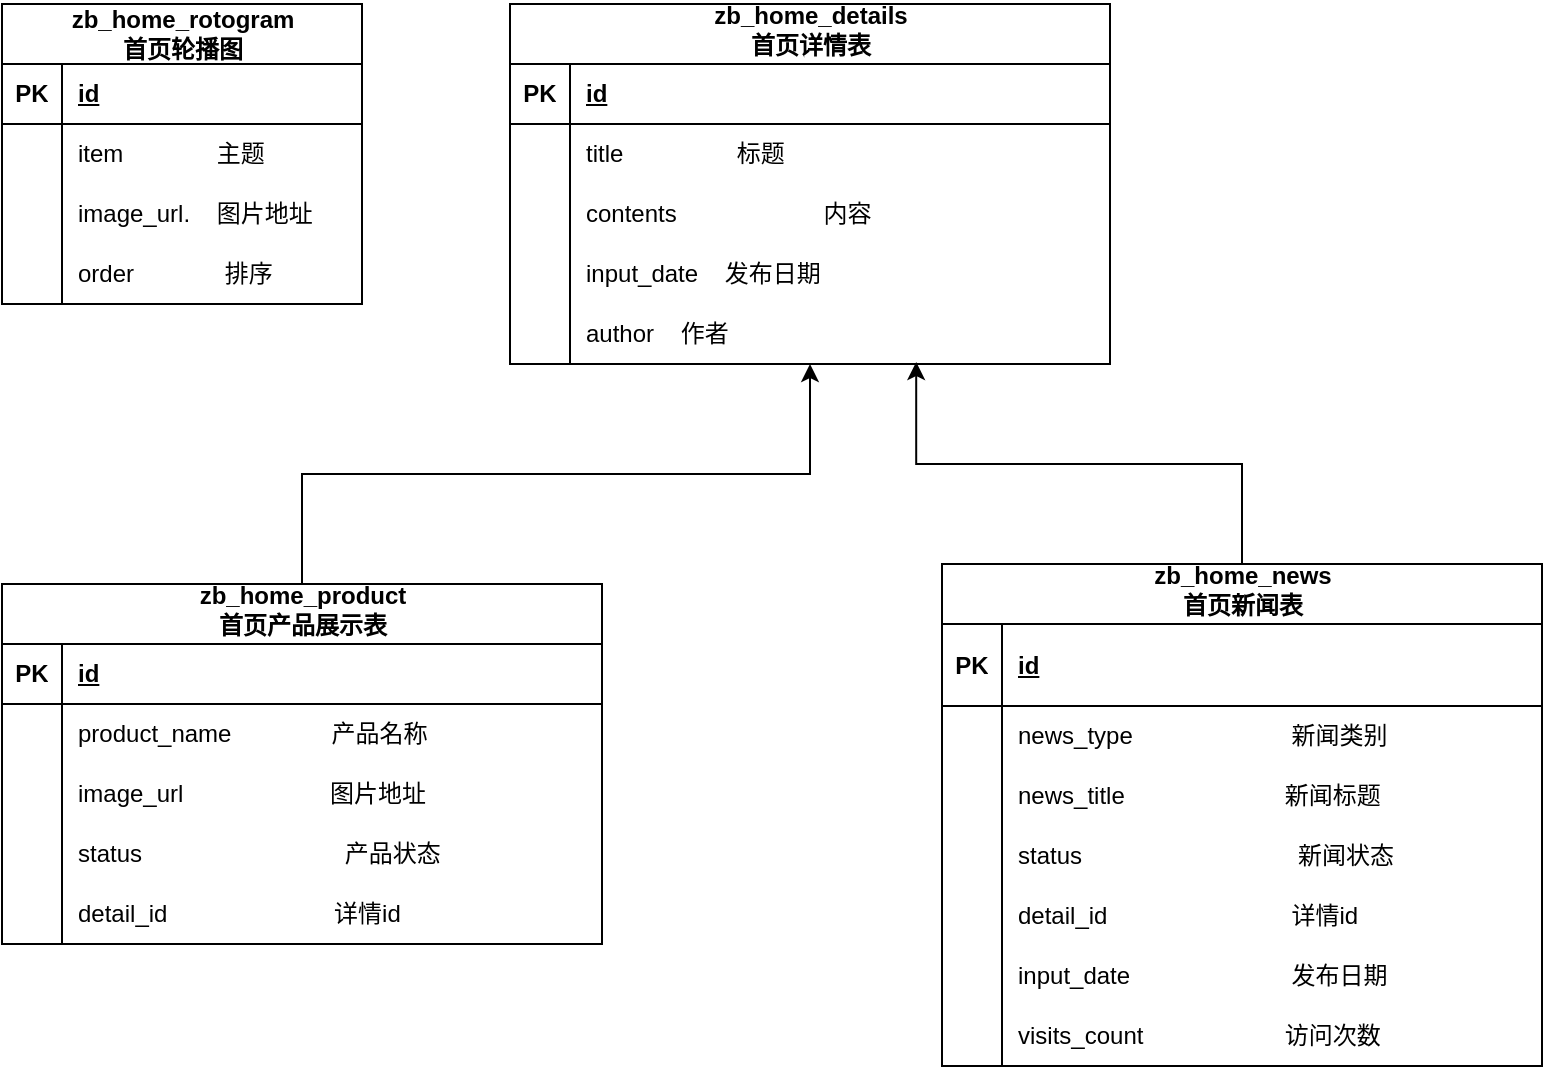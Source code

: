 <mxfile version="21.3.5" type="github">
  <diagram name="第 1 页" id="syiM_yleGJ8HOB4GZRZs">
    <mxGraphModel dx="1434" dy="771" grid="1" gridSize="10" guides="1" tooltips="1" connect="1" arrows="1" fold="1" page="1" pageScale="1" pageWidth="827" pageHeight="1169" math="0" shadow="0">
      <root>
        <mxCell id="0" />
        <mxCell id="1" parent="0" />
        <mxCell id="62JwEKZH6Iw0JbEhYxLb-7" value="zb_home_rotogram&lt;br&gt;首页轮播图" style="shape=table;startSize=30;container=1;collapsible=1;childLayout=tableLayout;fixedRows=1;rowLines=0;fontStyle=1;align=center;resizeLast=1;html=1;" parent="1" vertex="1">
          <mxGeometry x="10" y="100" width="180" height="150" as="geometry" />
        </mxCell>
        <mxCell id="62JwEKZH6Iw0JbEhYxLb-8" value="" style="shape=tableRow;horizontal=0;startSize=0;swimlaneHead=0;swimlaneBody=0;fillColor=none;collapsible=0;dropTarget=0;points=[[0,0.5],[1,0.5]];portConstraint=eastwest;top=0;left=0;right=0;bottom=1;" parent="62JwEKZH6Iw0JbEhYxLb-7" vertex="1">
          <mxGeometry y="30" width="180" height="30" as="geometry" />
        </mxCell>
        <mxCell id="62JwEKZH6Iw0JbEhYxLb-9" value="PK" style="shape=partialRectangle;connectable=0;fillColor=none;top=0;left=0;bottom=0;right=0;fontStyle=1;overflow=hidden;whiteSpace=wrap;html=1;" parent="62JwEKZH6Iw0JbEhYxLb-8" vertex="1">
          <mxGeometry width="30" height="30" as="geometry">
            <mxRectangle width="30" height="30" as="alternateBounds" />
          </mxGeometry>
        </mxCell>
        <mxCell id="62JwEKZH6Iw0JbEhYxLb-10" value="id" style="shape=partialRectangle;connectable=0;fillColor=none;top=0;left=0;bottom=0;right=0;align=left;spacingLeft=6;fontStyle=5;overflow=hidden;whiteSpace=wrap;html=1;" parent="62JwEKZH6Iw0JbEhYxLb-8" vertex="1">
          <mxGeometry x="30" width="150" height="30" as="geometry">
            <mxRectangle width="150" height="30" as="alternateBounds" />
          </mxGeometry>
        </mxCell>
        <mxCell id="62JwEKZH6Iw0JbEhYxLb-11" value="" style="shape=tableRow;horizontal=0;startSize=0;swimlaneHead=0;swimlaneBody=0;fillColor=none;collapsible=0;dropTarget=0;points=[[0,0.5],[1,0.5]];portConstraint=eastwest;top=0;left=0;right=0;bottom=0;" parent="62JwEKZH6Iw0JbEhYxLb-7" vertex="1">
          <mxGeometry y="60" width="180" height="30" as="geometry" />
        </mxCell>
        <mxCell id="62JwEKZH6Iw0JbEhYxLb-12" value="" style="shape=partialRectangle;connectable=0;fillColor=none;top=0;left=0;bottom=0;right=0;editable=1;overflow=hidden;whiteSpace=wrap;html=1;" parent="62JwEKZH6Iw0JbEhYxLb-11" vertex="1">
          <mxGeometry width="30" height="30" as="geometry">
            <mxRectangle width="30" height="30" as="alternateBounds" />
          </mxGeometry>
        </mxCell>
        <mxCell id="62JwEKZH6Iw0JbEhYxLb-13" value="item&amp;nbsp; &amp;nbsp; &amp;nbsp; &amp;nbsp; &amp;nbsp; &amp;nbsp; &amp;nbsp; 主题" style="shape=partialRectangle;connectable=0;fillColor=none;top=0;left=0;bottom=0;right=0;align=left;spacingLeft=6;overflow=hidden;whiteSpace=wrap;html=1;" parent="62JwEKZH6Iw0JbEhYxLb-11" vertex="1">
          <mxGeometry x="30" width="150" height="30" as="geometry">
            <mxRectangle width="150" height="30" as="alternateBounds" />
          </mxGeometry>
        </mxCell>
        <mxCell id="62JwEKZH6Iw0JbEhYxLb-14" value="" style="shape=tableRow;horizontal=0;startSize=0;swimlaneHead=0;swimlaneBody=0;fillColor=none;collapsible=0;dropTarget=0;points=[[0,0.5],[1,0.5]];portConstraint=eastwest;top=0;left=0;right=0;bottom=0;" parent="62JwEKZH6Iw0JbEhYxLb-7" vertex="1">
          <mxGeometry y="90" width="180" height="30" as="geometry" />
        </mxCell>
        <mxCell id="62JwEKZH6Iw0JbEhYxLb-15" value="" style="shape=partialRectangle;connectable=0;fillColor=none;top=0;left=0;bottom=0;right=0;editable=1;overflow=hidden;whiteSpace=wrap;html=1;" parent="62JwEKZH6Iw0JbEhYxLb-14" vertex="1">
          <mxGeometry width="30" height="30" as="geometry">
            <mxRectangle width="30" height="30" as="alternateBounds" />
          </mxGeometry>
        </mxCell>
        <mxCell id="62JwEKZH6Iw0JbEhYxLb-16" value="image_url.&amp;nbsp; &amp;nbsp; 图片地址" style="shape=partialRectangle;connectable=0;fillColor=none;top=0;left=0;bottom=0;right=0;align=left;spacingLeft=6;overflow=hidden;whiteSpace=wrap;html=1;" parent="62JwEKZH6Iw0JbEhYxLb-14" vertex="1">
          <mxGeometry x="30" width="150" height="30" as="geometry">
            <mxRectangle width="150" height="30" as="alternateBounds" />
          </mxGeometry>
        </mxCell>
        <mxCell id="fqI9uryjgh6xHS4i4VFl-1" style="shape=tableRow;horizontal=0;startSize=0;swimlaneHead=0;swimlaneBody=0;fillColor=none;collapsible=0;dropTarget=0;points=[[0,0.5],[1,0.5]];portConstraint=eastwest;top=0;left=0;right=0;bottom=0;" parent="62JwEKZH6Iw0JbEhYxLb-7" vertex="1">
          <mxGeometry y="120" width="180" height="30" as="geometry" />
        </mxCell>
        <mxCell id="fqI9uryjgh6xHS4i4VFl-2" style="shape=partialRectangle;connectable=0;fillColor=none;top=0;left=0;bottom=0;right=0;editable=1;overflow=hidden;whiteSpace=wrap;html=1;" parent="fqI9uryjgh6xHS4i4VFl-1" vertex="1">
          <mxGeometry width="30" height="30" as="geometry">
            <mxRectangle width="30" height="30" as="alternateBounds" />
          </mxGeometry>
        </mxCell>
        <mxCell id="fqI9uryjgh6xHS4i4VFl-3" value="order&amp;nbsp;&lt;span style=&quot;white-space: pre;&quot;&gt;&#x9;&lt;/span&gt;&amp;nbsp; &amp;nbsp; &amp;nbsp; 排序" style="shape=partialRectangle;connectable=0;fillColor=none;top=0;left=0;bottom=0;right=0;align=left;spacingLeft=6;overflow=hidden;whiteSpace=wrap;html=1;" parent="fqI9uryjgh6xHS4i4VFl-1" vertex="1">
          <mxGeometry x="30" width="150" height="30" as="geometry">
            <mxRectangle width="150" height="30" as="alternateBounds" />
          </mxGeometry>
        </mxCell>
        <mxCell id="62JwEKZH6Iw0JbEhYxLb-57" value="" style="edgeStyle=orthogonalEdgeStyle;rounded=0;orthogonalLoop=1;jettySize=auto;html=1;" parent="1" source="62JwEKZH6Iw0JbEhYxLb-20" target="62JwEKZH6Iw0JbEhYxLb-44" edge="1">
          <mxGeometry relative="1" as="geometry" />
        </mxCell>
        <mxCell id="62JwEKZH6Iw0JbEhYxLb-20" value="zb_home_product&lt;br&gt;首页产品展示表" style="shape=table;startSize=30;container=1;collapsible=1;childLayout=tableLayout;fixedRows=1;rowLines=0;fontStyle=1;align=center;resizeLast=1;html=1;verticalAlign=bottom;" parent="1" vertex="1">
          <mxGeometry x="10" y="390" width="300" height="180" as="geometry" />
        </mxCell>
        <mxCell id="62JwEKZH6Iw0JbEhYxLb-21" value="" style="shape=tableRow;horizontal=0;startSize=0;swimlaneHead=0;swimlaneBody=0;fillColor=none;collapsible=0;dropTarget=0;points=[[0,0.5],[1,0.5]];portConstraint=eastwest;top=0;left=0;right=0;bottom=1;" parent="62JwEKZH6Iw0JbEhYxLb-20" vertex="1">
          <mxGeometry y="30" width="300" height="30" as="geometry" />
        </mxCell>
        <mxCell id="62JwEKZH6Iw0JbEhYxLb-22" value="PK" style="shape=partialRectangle;connectable=0;fillColor=none;top=0;left=0;bottom=0;right=0;fontStyle=1;overflow=hidden;whiteSpace=wrap;html=1;" parent="62JwEKZH6Iw0JbEhYxLb-21" vertex="1">
          <mxGeometry width="30" height="30" as="geometry">
            <mxRectangle width="30" height="30" as="alternateBounds" />
          </mxGeometry>
        </mxCell>
        <mxCell id="62JwEKZH6Iw0JbEhYxLb-23" value="id" style="shape=partialRectangle;connectable=0;fillColor=none;top=0;left=0;bottom=0;right=0;align=left;spacingLeft=6;fontStyle=5;overflow=hidden;whiteSpace=wrap;html=1;" parent="62JwEKZH6Iw0JbEhYxLb-21" vertex="1">
          <mxGeometry x="30" width="270" height="30" as="geometry">
            <mxRectangle width="270" height="30" as="alternateBounds" />
          </mxGeometry>
        </mxCell>
        <mxCell id="62JwEKZH6Iw0JbEhYxLb-24" value="" style="shape=tableRow;horizontal=0;startSize=0;swimlaneHead=0;swimlaneBody=0;fillColor=none;collapsible=0;dropTarget=0;points=[[0,0.5],[1,0.5]];portConstraint=eastwest;top=0;left=0;right=0;bottom=0;" parent="62JwEKZH6Iw0JbEhYxLb-20" vertex="1">
          <mxGeometry y="60" width="300" height="30" as="geometry" />
        </mxCell>
        <mxCell id="62JwEKZH6Iw0JbEhYxLb-25" value="" style="shape=partialRectangle;connectable=0;fillColor=none;top=0;left=0;bottom=0;right=0;editable=1;overflow=hidden;whiteSpace=wrap;html=1;" parent="62JwEKZH6Iw0JbEhYxLb-24" vertex="1">
          <mxGeometry width="30" height="30" as="geometry">
            <mxRectangle width="30" height="30" as="alternateBounds" />
          </mxGeometry>
        </mxCell>
        <mxCell id="62JwEKZH6Iw0JbEhYxLb-26" value="product_name&amp;nbsp; &amp;nbsp; &amp;nbsp; &amp;nbsp; &amp;nbsp; &amp;nbsp; &amp;nbsp; &amp;nbsp;产品名称" style="shape=partialRectangle;connectable=0;fillColor=none;top=0;left=0;bottom=0;right=0;align=left;spacingLeft=6;overflow=hidden;whiteSpace=wrap;html=1;" parent="62JwEKZH6Iw0JbEhYxLb-24" vertex="1">
          <mxGeometry x="30" width="270" height="30" as="geometry">
            <mxRectangle width="270" height="30" as="alternateBounds" />
          </mxGeometry>
        </mxCell>
        <mxCell id="62JwEKZH6Iw0JbEhYxLb-27" value="" style="shape=tableRow;horizontal=0;startSize=0;swimlaneHead=0;swimlaneBody=0;fillColor=none;collapsible=0;dropTarget=0;points=[[0,0.5],[1,0.5]];portConstraint=eastwest;top=0;left=0;right=0;bottom=0;" parent="62JwEKZH6Iw0JbEhYxLb-20" vertex="1">
          <mxGeometry y="90" width="300" height="30" as="geometry" />
        </mxCell>
        <mxCell id="62JwEKZH6Iw0JbEhYxLb-28" value="" style="shape=partialRectangle;connectable=0;fillColor=none;top=0;left=0;bottom=0;right=0;editable=1;overflow=hidden;whiteSpace=wrap;html=1;" parent="62JwEKZH6Iw0JbEhYxLb-27" vertex="1">
          <mxGeometry width="30" height="30" as="geometry">
            <mxRectangle width="30" height="30" as="alternateBounds" />
          </mxGeometry>
        </mxCell>
        <mxCell id="62JwEKZH6Iw0JbEhYxLb-29" value="image_url&amp;nbsp; &amp;nbsp; &amp;nbsp; &amp;nbsp; &amp;nbsp; &amp;nbsp; &amp;nbsp; &amp;nbsp; &amp;nbsp; &amp;nbsp; &amp;nbsp; 图片地址" style="shape=partialRectangle;connectable=0;fillColor=none;top=0;left=0;bottom=0;right=0;align=left;spacingLeft=6;overflow=hidden;whiteSpace=wrap;html=1;" parent="62JwEKZH6Iw0JbEhYxLb-27" vertex="1">
          <mxGeometry x="30" width="270" height="30" as="geometry">
            <mxRectangle width="270" height="30" as="alternateBounds" />
          </mxGeometry>
        </mxCell>
        <mxCell id="62JwEKZH6Iw0JbEhYxLb-74" style="shape=tableRow;horizontal=0;startSize=0;swimlaneHead=0;swimlaneBody=0;fillColor=none;collapsible=0;dropTarget=0;points=[[0,0.5],[1,0.5]];portConstraint=eastwest;top=0;left=0;right=0;bottom=0;" parent="62JwEKZH6Iw0JbEhYxLb-20" vertex="1">
          <mxGeometry y="120" width="300" height="30" as="geometry" />
        </mxCell>
        <mxCell id="62JwEKZH6Iw0JbEhYxLb-75" style="shape=partialRectangle;connectable=0;fillColor=none;top=0;left=0;bottom=0;right=0;editable=1;overflow=hidden;whiteSpace=wrap;html=1;" parent="62JwEKZH6Iw0JbEhYxLb-74" vertex="1">
          <mxGeometry width="30" height="30" as="geometry">
            <mxRectangle width="30" height="30" as="alternateBounds" />
          </mxGeometry>
        </mxCell>
        <mxCell id="62JwEKZH6Iw0JbEhYxLb-76" value="status&lt;span style=&quot;white-space: pre;&quot;&gt; &lt;span style=&quot;white-space: pre;&quot;&gt; &lt;span style=&quot;white-space: pre;&quot;&gt;&#x9;&lt;/span&gt;&lt;span style=&quot;white-space: pre;&quot;&gt;&#x9;&lt;/span&gt;&lt;span style=&quot;white-space: pre;&quot;&gt;&#x9;&lt;/span&gt;&lt;span style=&quot;white-space: pre;&quot;&gt;&#x9;&lt;/span&gt;&lt;/span&gt;&lt;/span&gt;产品状态" style="shape=partialRectangle;connectable=0;fillColor=none;top=0;left=0;bottom=0;right=0;align=left;spacingLeft=6;overflow=hidden;whiteSpace=wrap;html=1;" parent="62JwEKZH6Iw0JbEhYxLb-74" vertex="1">
          <mxGeometry x="30" width="270" height="30" as="geometry">
            <mxRectangle width="270" height="30" as="alternateBounds" />
          </mxGeometry>
        </mxCell>
        <mxCell id="62JwEKZH6Iw0JbEhYxLb-41" style="shape=tableRow;horizontal=0;startSize=0;swimlaneHead=0;swimlaneBody=0;fillColor=none;collapsible=0;dropTarget=0;points=[[0,0.5],[1,0.5]];portConstraint=eastwest;top=0;left=0;right=0;bottom=0;" parent="62JwEKZH6Iw0JbEhYxLb-20" vertex="1">
          <mxGeometry y="150" width="300" height="30" as="geometry" />
        </mxCell>
        <mxCell id="62JwEKZH6Iw0JbEhYxLb-42" style="shape=partialRectangle;connectable=0;fillColor=none;top=0;left=0;bottom=0;right=0;editable=1;overflow=hidden;whiteSpace=wrap;html=1;" parent="62JwEKZH6Iw0JbEhYxLb-41" vertex="1">
          <mxGeometry width="30" height="30" as="geometry">
            <mxRectangle width="30" height="30" as="alternateBounds" />
          </mxGeometry>
        </mxCell>
        <mxCell id="62JwEKZH6Iw0JbEhYxLb-43" value="detail_id&amp;nbsp; &amp;nbsp; &amp;nbsp; &amp;nbsp; &amp;nbsp; &amp;nbsp; &amp;nbsp; &amp;nbsp; &amp;nbsp; &amp;nbsp; &amp;nbsp; &amp;nbsp; &amp;nbsp;详情id" style="shape=partialRectangle;connectable=0;fillColor=none;top=0;left=0;bottom=0;right=0;align=left;spacingLeft=6;overflow=hidden;whiteSpace=wrap;html=1;" parent="62JwEKZH6Iw0JbEhYxLb-41" vertex="1">
          <mxGeometry x="30" width="270" height="30" as="geometry">
            <mxRectangle width="270" height="30" as="alternateBounds" />
          </mxGeometry>
        </mxCell>
        <mxCell id="62JwEKZH6Iw0JbEhYxLb-44" value="zb_home_details&lt;br&gt;首页详情表" style="shape=table;startSize=30;container=1;collapsible=1;childLayout=tableLayout;fixedRows=1;rowLines=0;fontStyle=1;align=center;resizeLast=1;html=1;verticalAlign=bottom;" parent="1" vertex="1">
          <mxGeometry x="264" y="100" width="300" height="180" as="geometry" />
        </mxCell>
        <mxCell id="62JwEKZH6Iw0JbEhYxLb-45" value="" style="shape=tableRow;horizontal=0;startSize=0;swimlaneHead=0;swimlaneBody=0;fillColor=none;collapsible=0;dropTarget=0;points=[[0,0.5],[1,0.5]];portConstraint=eastwest;top=0;left=0;right=0;bottom=1;" parent="62JwEKZH6Iw0JbEhYxLb-44" vertex="1">
          <mxGeometry y="30" width="300" height="30" as="geometry" />
        </mxCell>
        <mxCell id="62JwEKZH6Iw0JbEhYxLb-46" value="PK" style="shape=partialRectangle;connectable=0;fillColor=none;top=0;left=0;bottom=0;right=0;fontStyle=1;overflow=hidden;whiteSpace=wrap;html=1;" parent="62JwEKZH6Iw0JbEhYxLb-45" vertex="1">
          <mxGeometry width="30" height="30" as="geometry">
            <mxRectangle width="30" height="30" as="alternateBounds" />
          </mxGeometry>
        </mxCell>
        <mxCell id="62JwEKZH6Iw0JbEhYxLb-47" value="id" style="shape=partialRectangle;connectable=0;fillColor=none;top=0;left=0;bottom=0;right=0;align=left;spacingLeft=6;fontStyle=5;overflow=hidden;whiteSpace=wrap;html=1;" parent="62JwEKZH6Iw0JbEhYxLb-45" vertex="1">
          <mxGeometry x="30" width="270" height="30" as="geometry">
            <mxRectangle width="270" height="30" as="alternateBounds" />
          </mxGeometry>
        </mxCell>
        <mxCell id="62JwEKZH6Iw0JbEhYxLb-48" value="" style="shape=tableRow;horizontal=0;startSize=0;swimlaneHead=0;swimlaneBody=0;fillColor=none;collapsible=0;dropTarget=0;points=[[0,0.5],[1,0.5]];portConstraint=eastwest;top=0;left=0;right=0;bottom=0;" parent="62JwEKZH6Iw0JbEhYxLb-44" vertex="1">
          <mxGeometry y="60" width="300" height="30" as="geometry" />
        </mxCell>
        <mxCell id="62JwEKZH6Iw0JbEhYxLb-49" value="" style="shape=partialRectangle;connectable=0;fillColor=none;top=0;left=0;bottom=0;right=0;editable=1;overflow=hidden;whiteSpace=wrap;html=1;" parent="62JwEKZH6Iw0JbEhYxLb-48" vertex="1">
          <mxGeometry width="30" height="30" as="geometry">
            <mxRectangle width="30" height="30" as="alternateBounds" />
          </mxGeometry>
        </mxCell>
        <mxCell id="62JwEKZH6Iw0JbEhYxLb-50" value="title&amp;nbsp; &amp;nbsp; &amp;nbsp; &amp;nbsp; &amp;nbsp; &amp;nbsp; &amp;nbsp;&amp;nbsp;&lt;span style=&quot;white-space: pre;&quot;&gt; &lt;/span&gt;&lt;span style=&quot;white-space: pre;&quot;&gt; &lt;/span&gt;&lt;span style=&quot;white-space: pre;&quot;&gt; &lt;/span&gt;标题" style="shape=partialRectangle;connectable=0;fillColor=none;top=0;left=0;bottom=0;right=0;align=left;spacingLeft=6;overflow=hidden;whiteSpace=wrap;html=1;" parent="62JwEKZH6Iw0JbEhYxLb-48" vertex="1">
          <mxGeometry x="30" width="270" height="30" as="geometry">
            <mxRectangle width="270" height="30" as="alternateBounds" />
          </mxGeometry>
        </mxCell>
        <mxCell id="62JwEKZH6Iw0JbEhYxLb-51" value="" style="shape=tableRow;horizontal=0;startSize=0;swimlaneHead=0;swimlaneBody=0;fillColor=none;collapsible=0;dropTarget=0;points=[[0,0.5],[1,0.5]];portConstraint=eastwest;top=0;left=0;right=0;bottom=0;" parent="62JwEKZH6Iw0JbEhYxLb-44" vertex="1">
          <mxGeometry y="90" width="300" height="30" as="geometry" />
        </mxCell>
        <mxCell id="62JwEKZH6Iw0JbEhYxLb-52" value="" style="shape=partialRectangle;connectable=0;fillColor=none;top=0;left=0;bottom=0;right=0;editable=1;overflow=hidden;whiteSpace=wrap;html=1;" parent="62JwEKZH6Iw0JbEhYxLb-51" vertex="1">
          <mxGeometry width="30" height="30" as="geometry">
            <mxRectangle width="30" height="30" as="alternateBounds" />
          </mxGeometry>
        </mxCell>
        <mxCell id="62JwEKZH6Iw0JbEhYxLb-53" value="contents&amp;nbsp; &amp;nbsp; &amp;nbsp; &amp;nbsp; &amp;nbsp; &amp;nbsp; &amp;nbsp; &amp;nbsp; &amp;nbsp; &amp;nbsp; &amp;nbsp;&lt;span style=&quot;white-space: pre;&quot;&gt; &lt;/span&gt;内容" style="shape=partialRectangle;connectable=0;fillColor=none;top=0;left=0;bottom=0;right=0;align=left;spacingLeft=6;overflow=hidden;whiteSpace=wrap;html=1;" parent="62JwEKZH6Iw0JbEhYxLb-51" vertex="1">
          <mxGeometry x="30" width="270" height="30" as="geometry">
            <mxRectangle width="270" height="30" as="alternateBounds" />
          </mxGeometry>
        </mxCell>
        <mxCell id="62JwEKZH6Iw0JbEhYxLb-54" style="shape=tableRow;horizontal=0;startSize=0;swimlaneHead=0;swimlaneBody=0;fillColor=none;collapsible=0;dropTarget=0;points=[[0,0.5],[1,0.5]];portConstraint=eastwest;top=0;left=0;right=0;bottom=0;" parent="62JwEKZH6Iw0JbEhYxLb-44" vertex="1">
          <mxGeometry y="120" width="300" height="30" as="geometry" />
        </mxCell>
        <mxCell id="62JwEKZH6Iw0JbEhYxLb-55" style="shape=partialRectangle;connectable=0;fillColor=none;top=0;left=0;bottom=0;right=0;editable=1;overflow=hidden;whiteSpace=wrap;html=1;" parent="62JwEKZH6Iw0JbEhYxLb-54" vertex="1">
          <mxGeometry width="30" height="30" as="geometry">
            <mxRectangle width="30" height="30" as="alternateBounds" />
          </mxGeometry>
        </mxCell>
        <mxCell id="62JwEKZH6Iw0JbEhYxLb-56" value="input_date &lt;span style=&quot;white-space: pre;&quot;&gt; &lt;/span&gt;&lt;span style=&quot;white-space: pre;&quot;&gt; &lt;/span&gt;&lt;span style=&quot;white-space: pre;&quot;&gt; &lt;/span&gt;发布日期&amp;nbsp; &amp;nbsp; &amp;nbsp; &amp;nbsp; &amp;nbsp; &amp;nbsp; &amp;nbsp; &amp;nbsp; &amp;nbsp; &amp;nbsp; &amp;nbsp; &amp;nbsp;" style="shape=partialRectangle;connectable=0;fillColor=none;top=0;left=0;bottom=0;right=0;align=left;spacingLeft=6;overflow=hidden;whiteSpace=wrap;html=1;" parent="62JwEKZH6Iw0JbEhYxLb-54" vertex="1">
          <mxGeometry x="30" width="270" height="30" as="geometry">
            <mxRectangle width="270" height="30" as="alternateBounds" />
          </mxGeometry>
        </mxCell>
        <mxCell id="62JwEKZH6Iw0JbEhYxLb-58" style="shape=tableRow;horizontal=0;startSize=0;swimlaneHead=0;swimlaneBody=0;fillColor=none;collapsible=0;dropTarget=0;points=[[0,0.5],[1,0.5]];portConstraint=eastwest;top=0;left=0;right=0;bottom=0;" parent="62JwEKZH6Iw0JbEhYxLb-44" vertex="1">
          <mxGeometry y="150" width="300" height="30" as="geometry" />
        </mxCell>
        <mxCell id="62JwEKZH6Iw0JbEhYxLb-59" style="shape=partialRectangle;connectable=0;fillColor=none;top=0;left=0;bottom=0;right=0;editable=1;overflow=hidden;whiteSpace=wrap;html=1;" parent="62JwEKZH6Iw0JbEhYxLb-58" vertex="1">
          <mxGeometry width="30" height="30" as="geometry">
            <mxRectangle width="30" height="30" as="alternateBounds" />
          </mxGeometry>
        </mxCell>
        <mxCell id="62JwEKZH6Iw0JbEhYxLb-60" value="author&lt;span style=&quot;white-space: pre;&quot;&gt; &lt;/span&gt;&lt;span style=&quot;white-space: pre;&quot;&gt; &lt;/span&gt;&lt;span style=&quot;white-space: pre;&quot;&gt; &lt;/span&gt;&lt;span style=&quot;white-space: pre;&quot;&gt; &lt;/span&gt;作者" style="shape=partialRectangle;connectable=0;fillColor=none;top=0;left=0;bottom=0;right=0;align=left;spacingLeft=6;overflow=hidden;whiteSpace=wrap;html=1;" parent="62JwEKZH6Iw0JbEhYxLb-58" vertex="1">
          <mxGeometry x="30" width="270" height="30" as="geometry">
            <mxRectangle width="270" height="30" as="alternateBounds" />
          </mxGeometry>
        </mxCell>
        <mxCell id="62JwEKZH6Iw0JbEhYxLb-84" style="edgeStyle=orthogonalEdgeStyle;rounded=0;orthogonalLoop=1;jettySize=auto;html=1;entryX=0.677;entryY=0.967;entryDx=0;entryDy=0;entryPerimeter=0;" parent="1" source="62JwEKZH6Iw0JbEhYxLb-61" target="62JwEKZH6Iw0JbEhYxLb-58" edge="1">
          <mxGeometry relative="1" as="geometry" />
        </mxCell>
        <mxCell id="62JwEKZH6Iw0JbEhYxLb-61" value="zb_home_news&lt;br&gt;首页新闻表" style="shape=table;startSize=30;container=1;collapsible=1;childLayout=tableLayout;fixedRows=1;rowLines=0;fontStyle=1;align=center;resizeLast=1;html=1;verticalAlign=bottom;" parent="1" vertex="1">
          <mxGeometry x="480" y="380" width="300" height="251" as="geometry" />
        </mxCell>
        <mxCell id="62JwEKZH6Iw0JbEhYxLb-62" value="" style="shape=tableRow;horizontal=0;startSize=0;swimlaneHead=0;swimlaneBody=0;fillColor=none;collapsible=0;dropTarget=0;points=[[0,0.5],[1,0.5]];portConstraint=eastwest;top=0;left=0;right=0;bottom=1;" parent="62JwEKZH6Iw0JbEhYxLb-61" vertex="1">
          <mxGeometry y="30" width="300" height="41" as="geometry" />
        </mxCell>
        <mxCell id="62JwEKZH6Iw0JbEhYxLb-63" value="PK" style="shape=partialRectangle;connectable=0;fillColor=none;top=0;left=0;bottom=0;right=0;fontStyle=1;overflow=hidden;whiteSpace=wrap;html=1;" parent="62JwEKZH6Iw0JbEhYxLb-62" vertex="1">
          <mxGeometry width="30" height="41" as="geometry">
            <mxRectangle width="30" height="41" as="alternateBounds" />
          </mxGeometry>
        </mxCell>
        <mxCell id="62JwEKZH6Iw0JbEhYxLb-64" value="id" style="shape=partialRectangle;connectable=0;fillColor=none;top=0;left=0;bottom=0;right=0;align=left;spacingLeft=6;fontStyle=5;overflow=hidden;whiteSpace=wrap;html=1;" parent="62JwEKZH6Iw0JbEhYxLb-62" vertex="1">
          <mxGeometry x="30" width="270" height="41" as="geometry">
            <mxRectangle width="270" height="41" as="alternateBounds" />
          </mxGeometry>
        </mxCell>
        <mxCell id="62JwEKZH6Iw0JbEhYxLb-65" value="" style="shape=tableRow;horizontal=0;startSize=0;swimlaneHead=0;swimlaneBody=0;fillColor=none;collapsible=0;dropTarget=0;points=[[0,0.5],[1,0.5]];portConstraint=eastwest;top=0;left=0;right=0;bottom=0;" parent="62JwEKZH6Iw0JbEhYxLb-61" vertex="1">
          <mxGeometry y="71" width="300" height="30" as="geometry" />
        </mxCell>
        <mxCell id="62JwEKZH6Iw0JbEhYxLb-66" value="" style="shape=partialRectangle;connectable=0;fillColor=none;top=0;left=0;bottom=0;right=0;editable=1;overflow=hidden;whiteSpace=wrap;html=1;" parent="62JwEKZH6Iw0JbEhYxLb-65" vertex="1">
          <mxGeometry width="30" height="30" as="geometry">
            <mxRectangle width="30" height="30" as="alternateBounds" />
          </mxGeometry>
        </mxCell>
        <mxCell id="62JwEKZH6Iw0JbEhYxLb-67" value="news_type&amp;nbsp; &amp;nbsp; &amp;nbsp; &amp;nbsp; &amp;nbsp; &amp;nbsp; &amp;nbsp; &amp;nbsp;&lt;span style=&quot;white-space: pre;&quot;&gt;&#x9;&lt;/span&gt;&lt;span style=&quot;white-space: pre;&quot;&gt; &lt;/span&gt;新闻类别" style="shape=partialRectangle;connectable=0;fillColor=none;top=0;left=0;bottom=0;right=0;align=left;spacingLeft=6;overflow=hidden;whiteSpace=wrap;html=1;" parent="62JwEKZH6Iw0JbEhYxLb-65" vertex="1">
          <mxGeometry x="30" width="270" height="30" as="geometry">
            <mxRectangle width="270" height="30" as="alternateBounds" />
          </mxGeometry>
        </mxCell>
        <mxCell id="62JwEKZH6Iw0JbEhYxLb-68" value="" style="shape=tableRow;horizontal=0;startSize=0;swimlaneHead=0;swimlaneBody=0;fillColor=none;collapsible=0;dropTarget=0;points=[[0,0.5],[1,0.5]];portConstraint=eastwest;top=0;left=0;right=0;bottom=0;" parent="62JwEKZH6Iw0JbEhYxLb-61" vertex="1">
          <mxGeometry y="101" width="300" height="30" as="geometry" />
        </mxCell>
        <mxCell id="62JwEKZH6Iw0JbEhYxLb-69" value="" style="shape=partialRectangle;connectable=0;fillColor=none;top=0;left=0;bottom=0;right=0;editable=1;overflow=hidden;whiteSpace=wrap;html=1;" parent="62JwEKZH6Iw0JbEhYxLb-68" vertex="1">
          <mxGeometry width="30" height="30" as="geometry">
            <mxRectangle width="30" height="30" as="alternateBounds" />
          </mxGeometry>
        </mxCell>
        <mxCell id="62JwEKZH6Iw0JbEhYxLb-70" value="news_title&amp;nbsp; &amp;nbsp; &amp;nbsp; &amp;nbsp; &amp;nbsp; &amp;nbsp; &amp;nbsp; &amp;nbsp; &amp;nbsp; &amp;nbsp; &amp;nbsp; &amp;nbsp; 新闻标题" style="shape=partialRectangle;connectable=0;fillColor=none;top=0;left=0;bottom=0;right=0;align=left;spacingLeft=6;overflow=hidden;whiteSpace=wrap;html=1;" parent="62JwEKZH6Iw0JbEhYxLb-68" vertex="1">
          <mxGeometry x="30" width="270" height="30" as="geometry">
            <mxRectangle width="270" height="30" as="alternateBounds" />
          </mxGeometry>
        </mxCell>
        <mxCell id="62JwEKZH6Iw0JbEhYxLb-71" style="shape=tableRow;horizontal=0;startSize=0;swimlaneHead=0;swimlaneBody=0;fillColor=none;collapsible=0;dropTarget=0;points=[[0,0.5],[1,0.5]];portConstraint=eastwest;top=0;left=0;right=0;bottom=0;" parent="62JwEKZH6Iw0JbEhYxLb-61" vertex="1">
          <mxGeometry y="131" width="300" height="30" as="geometry" />
        </mxCell>
        <mxCell id="62JwEKZH6Iw0JbEhYxLb-72" style="shape=partialRectangle;connectable=0;fillColor=none;top=0;left=0;bottom=0;right=0;editable=1;overflow=hidden;whiteSpace=wrap;html=1;" parent="62JwEKZH6Iw0JbEhYxLb-71" vertex="1">
          <mxGeometry width="30" height="30" as="geometry">
            <mxRectangle width="30" height="30" as="alternateBounds" />
          </mxGeometry>
        </mxCell>
        <mxCell id="62JwEKZH6Iw0JbEhYxLb-73" value="status&amp;nbsp; &amp;nbsp; &amp;nbsp; &amp;nbsp; &amp;nbsp; &amp;nbsp; &amp;nbsp; &amp;nbsp; &amp;nbsp; &lt;span style=&quot;white-space: pre;&quot;&gt;&#x9;&lt;span style=&quot;white-space: pre;&quot;&gt;&#x9;&lt;/span&gt;&lt;/span&gt;&amp;nbsp; 新闻状态" style="shape=partialRectangle;connectable=0;fillColor=none;top=0;left=0;bottom=0;right=0;align=left;spacingLeft=6;overflow=hidden;whiteSpace=wrap;html=1;" parent="62JwEKZH6Iw0JbEhYxLb-71" vertex="1">
          <mxGeometry x="30" width="270" height="30" as="geometry">
            <mxRectangle width="270" height="30" as="alternateBounds" />
          </mxGeometry>
        </mxCell>
        <mxCell id="62JwEKZH6Iw0JbEhYxLb-77" style="shape=tableRow;horizontal=0;startSize=0;swimlaneHead=0;swimlaneBody=0;fillColor=none;collapsible=0;dropTarget=0;points=[[0,0.5],[1,0.5]];portConstraint=eastwest;top=0;left=0;right=0;bottom=0;" parent="62JwEKZH6Iw0JbEhYxLb-61" vertex="1">
          <mxGeometry y="161" width="300" height="30" as="geometry" />
        </mxCell>
        <mxCell id="62JwEKZH6Iw0JbEhYxLb-78" style="shape=partialRectangle;connectable=0;fillColor=none;top=0;left=0;bottom=0;right=0;editable=1;overflow=hidden;whiteSpace=wrap;html=1;" parent="62JwEKZH6Iw0JbEhYxLb-77" vertex="1">
          <mxGeometry width="30" height="30" as="geometry">
            <mxRectangle width="30" height="30" as="alternateBounds" />
          </mxGeometry>
        </mxCell>
        <mxCell id="62JwEKZH6Iw0JbEhYxLb-79" value="detail_id&lt;span style=&quot;white-space: pre;&quot;&gt; &lt;/span&gt;&lt;span style=&quot;white-space: pre;&quot;&gt; &lt;/span&gt;&lt;span style=&quot;white-space: pre;&quot;&gt; &lt;span style=&quot;white-space: pre;&quot;&gt;&#x9;&lt;/span&gt;&lt;span style=&quot;white-space: pre;&quot;&gt;&#x9;&lt;/span&gt;&lt;span style=&quot;white-space: pre;&quot;&gt;&#x9;&lt;/span&gt;&lt;/span&gt;&lt;span style=&quot;white-space: pre;&quot;&gt; &lt;/span&gt;详情id" style="shape=partialRectangle;connectable=0;fillColor=none;top=0;left=0;bottom=0;right=0;align=left;spacingLeft=6;overflow=hidden;whiteSpace=wrap;html=1;" parent="62JwEKZH6Iw0JbEhYxLb-77" vertex="1">
          <mxGeometry x="30" width="270" height="30" as="geometry">
            <mxRectangle width="270" height="30" as="alternateBounds" />
          </mxGeometry>
        </mxCell>
        <mxCell id="62JwEKZH6Iw0JbEhYxLb-80" style="shape=tableRow;horizontal=0;startSize=0;swimlaneHead=0;swimlaneBody=0;fillColor=none;collapsible=0;dropTarget=0;points=[[0,0.5],[1,0.5]];portConstraint=eastwest;top=0;left=0;right=0;bottom=0;" parent="62JwEKZH6Iw0JbEhYxLb-61" vertex="1">
          <mxGeometry y="191" width="300" height="30" as="geometry" />
        </mxCell>
        <mxCell id="62JwEKZH6Iw0JbEhYxLb-81" style="shape=partialRectangle;connectable=0;fillColor=none;top=0;left=0;bottom=0;right=0;editable=1;overflow=hidden;whiteSpace=wrap;html=1;" parent="62JwEKZH6Iw0JbEhYxLb-80" vertex="1">
          <mxGeometry width="30" height="30" as="geometry">
            <mxRectangle width="30" height="30" as="alternateBounds" />
          </mxGeometry>
        </mxCell>
        <mxCell id="62JwEKZH6Iw0JbEhYxLb-82" value="input_date&amp;nbsp; &lt;span style=&quot;white-space: pre;&quot;&gt; &lt;/span&gt;&lt;span style=&quot;white-space: pre;&quot;&gt; &lt;/span&gt;&lt;span style=&quot;white-space: pre;&quot;&gt; &lt;span style=&quot;white-space: pre;&quot;&gt;&#x9;&lt;/span&gt;&lt;span style=&quot;white-space: pre;&quot;&gt;&#x9;&lt;/span&gt;&lt;span style=&quot;white-space: pre;&quot;&gt;&#x9;&lt;/span&gt;&lt;/span&gt;&lt;span style=&quot;border-color: var(--border-color);&quot;&gt; &lt;/span&gt;&lt;span style=&quot;border-color: var(--border-color);&quot;&gt; &lt;/span&gt;发布日期&amp;nbsp; &amp;nbsp; &amp;nbsp; &amp;nbsp; &amp;nbsp; &amp;nbsp; &amp;nbsp; &amp;nbsp; &amp;nbsp; &amp;nbsp; &amp;nbsp; &amp;nbsp;" style="shape=partialRectangle;connectable=0;fillColor=none;top=0;left=0;bottom=0;right=0;align=left;spacingLeft=6;overflow=hidden;whiteSpace=wrap;html=1;" parent="62JwEKZH6Iw0JbEhYxLb-80" vertex="1">
          <mxGeometry x="30" width="270" height="30" as="geometry">
            <mxRectangle width="270" height="30" as="alternateBounds" />
          </mxGeometry>
        </mxCell>
        <mxCell id="nacWgWh1dwXCCO9aq438-1" style="shape=tableRow;horizontal=0;startSize=0;swimlaneHead=0;swimlaneBody=0;fillColor=none;collapsible=0;dropTarget=0;points=[[0,0.5],[1,0.5]];portConstraint=eastwest;top=0;left=0;right=0;bottom=0;" vertex="1" parent="62JwEKZH6Iw0JbEhYxLb-61">
          <mxGeometry y="221" width="300" height="30" as="geometry" />
        </mxCell>
        <mxCell id="nacWgWh1dwXCCO9aq438-2" style="shape=partialRectangle;connectable=0;fillColor=none;top=0;left=0;bottom=0;right=0;editable=1;overflow=hidden;whiteSpace=wrap;html=1;" vertex="1" parent="nacWgWh1dwXCCO9aq438-1">
          <mxGeometry width="30" height="30" as="geometry">
            <mxRectangle width="30" height="30" as="alternateBounds" />
          </mxGeometry>
        </mxCell>
        <mxCell id="nacWgWh1dwXCCO9aq438-3" value="visits_count&lt;span style=&quot;white-space: pre;&quot;&gt;&#x9;&lt;/span&gt;&lt;span style=&quot;white-space: pre;&quot;&gt;&#x9;&lt;span style=&quot;white-space: pre;&quot;&gt;&#x9;&lt;/span&gt;&lt;/span&gt;访问次数" style="shape=partialRectangle;connectable=0;fillColor=none;top=0;left=0;bottom=0;right=0;align=left;spacingLeft=6;overflow=hidden;whiteSpace=wrap;html=1;" vertex="1" parent="nacWgWh1dwXCCO9aq438-1">
          <mxGeometry x="30" width="270" height="30" as="geometry">
            <mxRectangle width="270" height="30" as="alternateBounds" />
          </mxGeometry>
        </mxCell>
      </root>
    </mxGraphModel>
  </diagram>
</mxfile>
